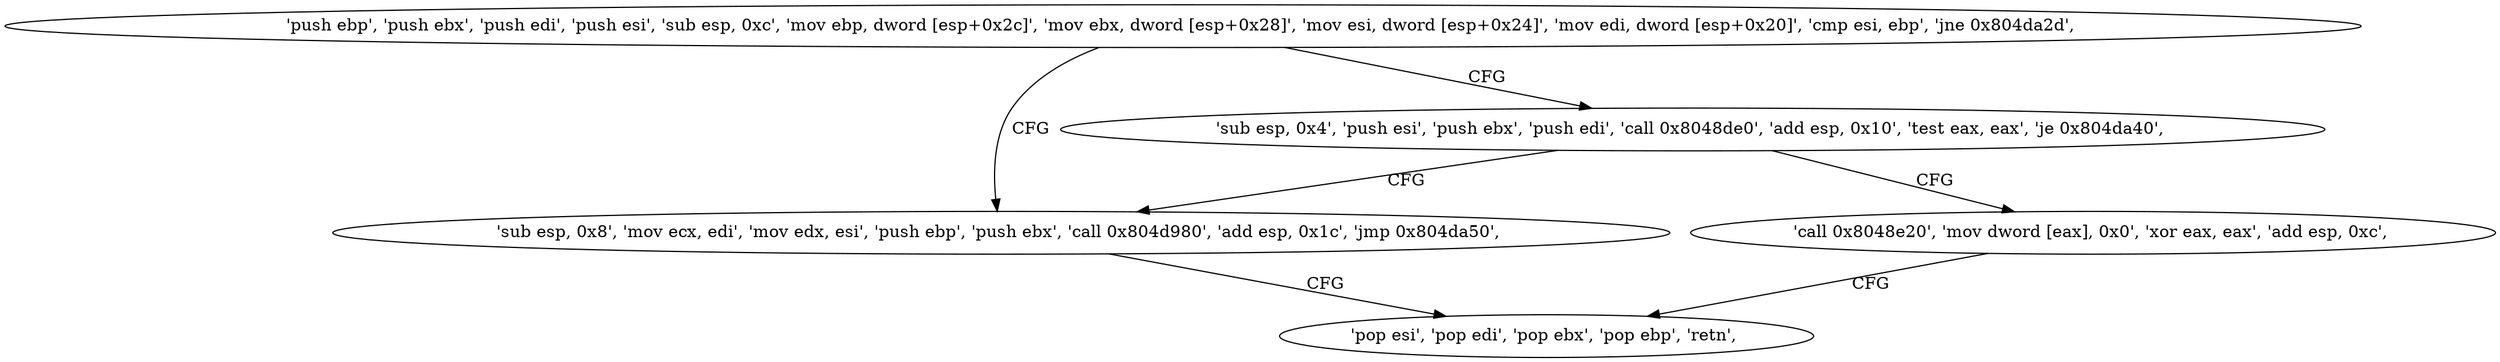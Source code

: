 digraph "func" {
"134535680" [label = "'push ebp', 'push ebx', 'push edi', 'push esi', 'sub esp, 0xc', 'mov ebp, dword [esp+0x2c]', 'mov ebx, dword [esp+0x28]', 'mov esi, dword [esp+0x24]', 'mov edi, dword [esp+0x20]', 'cmp esi, ebp', 'jne 0x804da2d', " ]
"134535725" [label = "'sub esp, 0x8', 'mov ecx, edi', 'mov edx, esi', 'push ebp', 'push ebx', 'call 0x804d980', 'add esp, 0x1c', 'jmp 0x804da50', " ]
"134535707" [label = "'sub esp, 0x4', 'push esi', 'push ebx', 'push edi', 'call 0x8048de0', 'add esp, 0x10', 'test eax, eax', 'je 0x804da40', " ]
"134535760" [label = "'pop esi', 'pop edi', 'pop ebx', 'pop ebp', 'retn', " ]
"134535744" [label = "'call 0x8048e20', 'mov dword [eax], 0x0', 'xor eax, eax', 'add esp, 0xc', " ]
"134535680" -> "134535725" [ label = "CFG" ]
"134535680" -> "134535707" [ label = "CFG" ]
"134535725" -> "134535760" [ label = "CFG" ]
"134535707" -> "134535744" [ label = "CFG" ]
"134535707" -> "134535725" [ label = "CFG" ]
"134535744" -> "134535760" [ label = "CFG" ]
}
